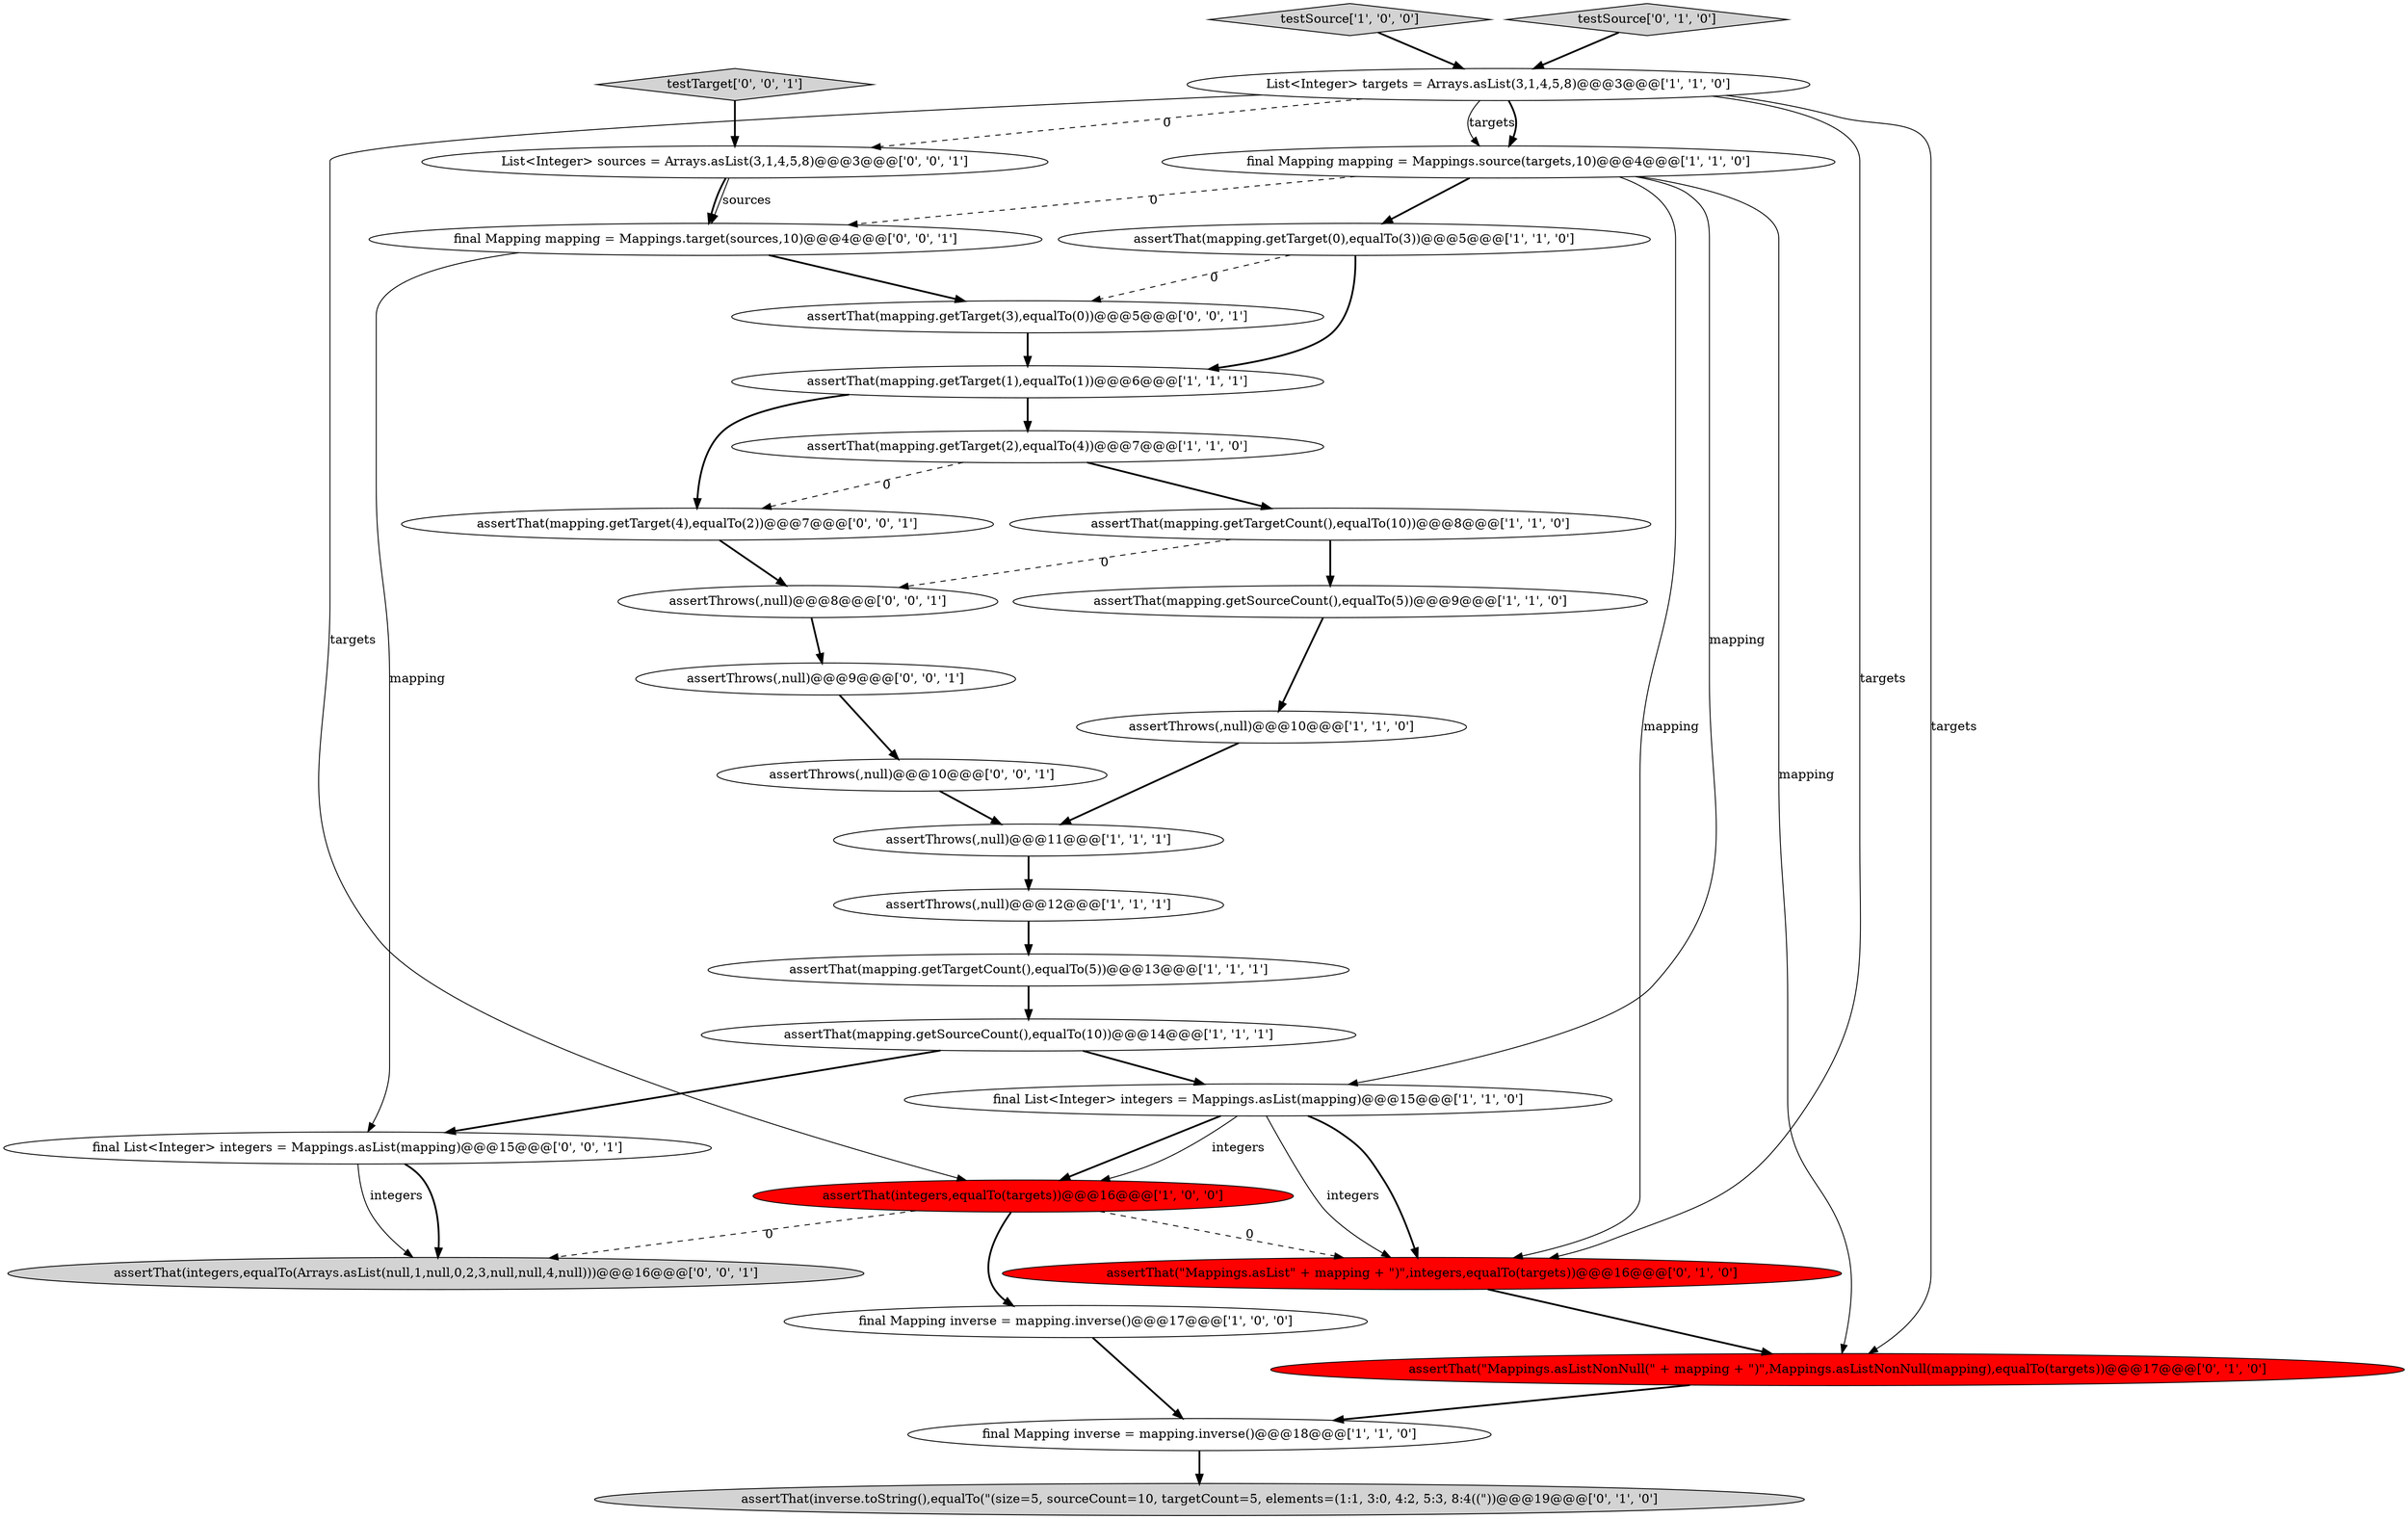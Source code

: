 digraph {
6 [style = filled, label = "testSource['1', '0', '0']", fillcolor = lightgray, shape = diamond image = "AAA0AAABBB1BBB"];
29 [style = filled, label = "assertThat(mapping.getTarget(3),equalTo(0))@@@5@@@['0', '0', '1']", fillcolor = white, shape = ellipse image = "AAA0AAABBB3BBB"];
10 [style = filled, label = "assertThrows(,null)@@@10@@@['1', '1', '0']", fillcolor = white, shape = ellipse image = "AAA0AAABBB1BBB"];
16 [style = filled, label = "assertThat(mapping.getTarget(2),equalTo(4))@@@7@@@['1', '1', '0']", fillcolor = white, shape = ellipse image = "AAA0AAABBB1BBB"];
27 [style = filled, label = "assertThat(integers,equalTo(Arrays.asList(null,1,null,0,2,3,null,null,4,null)))@@@16@@@['0', '0', '1']", fillcolor = lightgray, shape = ellipse image = "AAA0AAABBB3BBB"];
4 [style = filled, label = "assertThrows(,null)@@@11@@@['1', '1', '1']", fillcolor = white, shape = ellipse image = "AAA0AAABBB1BBB"];
13 [style = filled, label = "assertThat(mapping.getTarget(0),equalTo(3))@@@5@@@['1', '1', '0']", fillcolor = white, shape = ellipse image = "AAA0AAABBB1BBB"];
12 [style = filled, label = "assertThat(mapping.getTargetCount(),equalTo(5))@@@13@@@['1', '1', '1']", fillcolor = white, shape = ellipse image = "AAA0AAABBB1BBB"];
7 [style = filled, label = "assertThat(integers,equalTo(targets))@@@16@@@['1', '0', '0']", fillcolor = red, shape = ellipse image = "AAA1AAABBB1BBB"];
11 [style = filled, label = "final Mapping mapping = Mappings.source(targets,10)@@@4@@@['1', '1', '0']", fillcolor = white, shape = ellipse image = "AAA0AAABBB1BBB"];
28 [style = filled, label = "List<Integer> sources = Arrays.asList(3,1,4,5,8)@@@3@@@['0', '0', '1']", fillcolor = white, shape = ellipse image = "AAA0AAABBB3BBB"];
18 [style = filled, label = "assertThat(inverse.toString(),equalTo(\"(size=5, sourceCount=10, targetCount=5, elements=(1:1, 3:0, 4:2, 5:3, 8:4((\"))@@@19@@@['0', '1', '0']", fillcolor = lightgray, shape = ellipse image = "AAA0AAABBB2BBB"];
26 [style = filled, label = "assertThat(mapping.getTarget(4),equalTo(2))@@@7@@@['0', '0', '1']", fillcolor = white, shape = ellipse image = "AAA0AAABBB3BBB"];
9 [style = filled, label = "final Mapping inverse = mapping.inverse()@@@18@@@['1', '1', '0']", fillcolor = white, shape = ellipse image = "AAA0AAABBB1BBB"];
25 [style = filled, label = "assertThrows(,null)@@@9@@@['0', '0', '1']", fillcolor = white, shape = ellipse image = "AAA0AAABBB3BBB"];
30 [style = filled, label = "testTarget['0', '0', '1']", fillcolor = lightgray, shape = diamond image = "AAA0AAABBB3BBB"];
14 [style = filled, label = "assertThat(mapping.getTargetCount(),equalTo(10))@@@8@@@['1', '1', '0']", fillcolor = white, shape = ellipse image = "AAA0AAABBB1BBB"];
5 [style = filled, label = "List<Integer> targets = Arrays.asList(3,1,4,5,8)@@@3@@@['1', '1', '0']", fillcolor = white, shape = ellipse image = "AAA0AAABBB1BBB"];
15 [style = filled, label = "assertThrows(,null)@@@12@@@['1', '1', '1']", fillcolor = white, shape = ellipse image = "AAA0AAABBB1BBB"];
22 [style = filled, label = "final List<Integer> integers = Mappings.asList(mapping)@@@15@@@['0', '0', '1']", fillcolor = white, shape = ellipse image = "AAA0AAABBB3BBB"];
17 [style = filled, label = "assertThat(\"Mappings.asList\" + mapping + \")\",integers,equalTo(targets))@@@16@@@['0', '1', '0']", fillcolor = red, shape = ellipse image = "AAA1AAABBB2BBB"];
8 [style = filled, label = "assertThat(mapping.getSourceCount(),equalTo(5))@@@9@@@['1', '1', '0']", fillcolor = white, shape = ellipse image = "AAA0AAABBB1BBB"];
2 [style = filled, label = "assertThat(mapping.getTarget(1),equalTo(1))@@@6@@@['1', '1', '1']", fillcolor = white, shape = ellipse image = "AAA0AAABBB1BBB"];
23 [style = filled, label = "assertThrows(,null)@@@10@@@['0', '0', '1']", fillcolor = white, shape = ellipse image = "AAA0AAABBB3BBB"];
19 [style = filled, label = "testSource['0', '1', '0']", fillcolor = lightgray, shape = diamond image = "AAA0AAABBB2BBB"];
0 [style = filled, label = "final Mapping inverse = mapping.inverse()@@@17@@@['1', '0', '0']", fillcolor = white, shape = ellipse image = "AAA0AAABBB1BBB"];
24 [style = filled, label = "final Mapping mapping = Mappings.target(sources,10)@@@4@@@['0', '0', '1']", fillcolor = white, shape = ellipse image = "AAA0AAABBB3BBB"];
20 [style = filled, label = "assertThat(\"Mappings.asListNonNull(\" + mapping + \")\",Mappings.asListNonNull(mapping),equalTo(targets))@@@17@@@['0', '1', '0']", fillcolor = red, shape = ellipse image = "AAA1AAABBB2BBB"];
3 [style = filled, label = "final List<Integer> integers = Mappings.asList(mapping)@@@15@@@['1', '1', '0']", fillcolor = white, shape = ellipse image = "AAA0AAABBB1BBB"];
21 [style = filled, label = "assertThrows(,null)@@@8@@@['0', '0', '1']", fillcolor = white, shape = ellipse image = "AAA0AAABBB3BBB"];
1 [style = filled, label = "assertThat(mapping.getSourceCount(),equalTo(10))@@@14@@@['1', '1', '1']", fillcolor = white, shape = ellipse image = "AAA0AAABBB1BBB"];
22->27 [style = solid, label="integers"];
8->10 [style = bold, label=""];
0->9 [style = bold, label=""];
2->26 [style = bold, label=""];
20->9 [style = bold, label=""];
7->17 [style = dashed, label="0"];
25->23 [style = bold, label=""];
13->29 [style = dashed, label="0"];
4->15 [style = bold, label=""];
1->3 [style = bold, label=""];
23->4 [style = bold, label=""];
7->0 [style = bold, label=""];
5->20 [style = solid, label="targets"];
24->29 [style = bold, label=""];
21->25 [style = bold, label=""];
12->1 [style = bold, label=""];
5->7 [style = solid, label="targets"];
26->21 [style = bold, label=""];
1->22 [style = bold, label=""];
7->27 [style = dashed, label="0"];
16->26 [style = dashed, label="0"];
19->5 [style = bold, label=""];
6->5 [style = bold, label=""];
29->2 [style = bold, label=""];
30->28 [style = bold, label=""];
9->18 [style = bold, label=""];
5->28 [style = dashed, label="0"];
28->24 [style = solid, label="sources"];
11->17 [style = solid, label="mapping"];
3->7 [style = bold, label=""];
22->27 [style = bold, label=""];
11->20 [style = solid, label="mapping"];
11->13 [style = bold, label=""];
5->17 [style = solid, label="targets"];
5->11 [style = solid, label="targets"];
11->24 [style = dashed, label="0"];
10->4 [style = bold, label=""];
28->24 [style = bold, label=""];
16->14 [style = bold, label=""];
3->17 [style = bold, label=""];
17->20 [style = bold, label=""];
14->21 [style = dashed, label="0"];
3->7 [style = solid, label="integers"];
5->11 [style = bold, label=""];
14->8 [style = bold, label=""];
3->17 [style = solid, label="integers"];
11->3 [style = solid, label="mapping"];
15->12 [style = bold, label=""];
24->22 [style = solid, label="mapping"];
13->2 [style = bold, label=""];
2->16 [style = bold, label=""];
}
